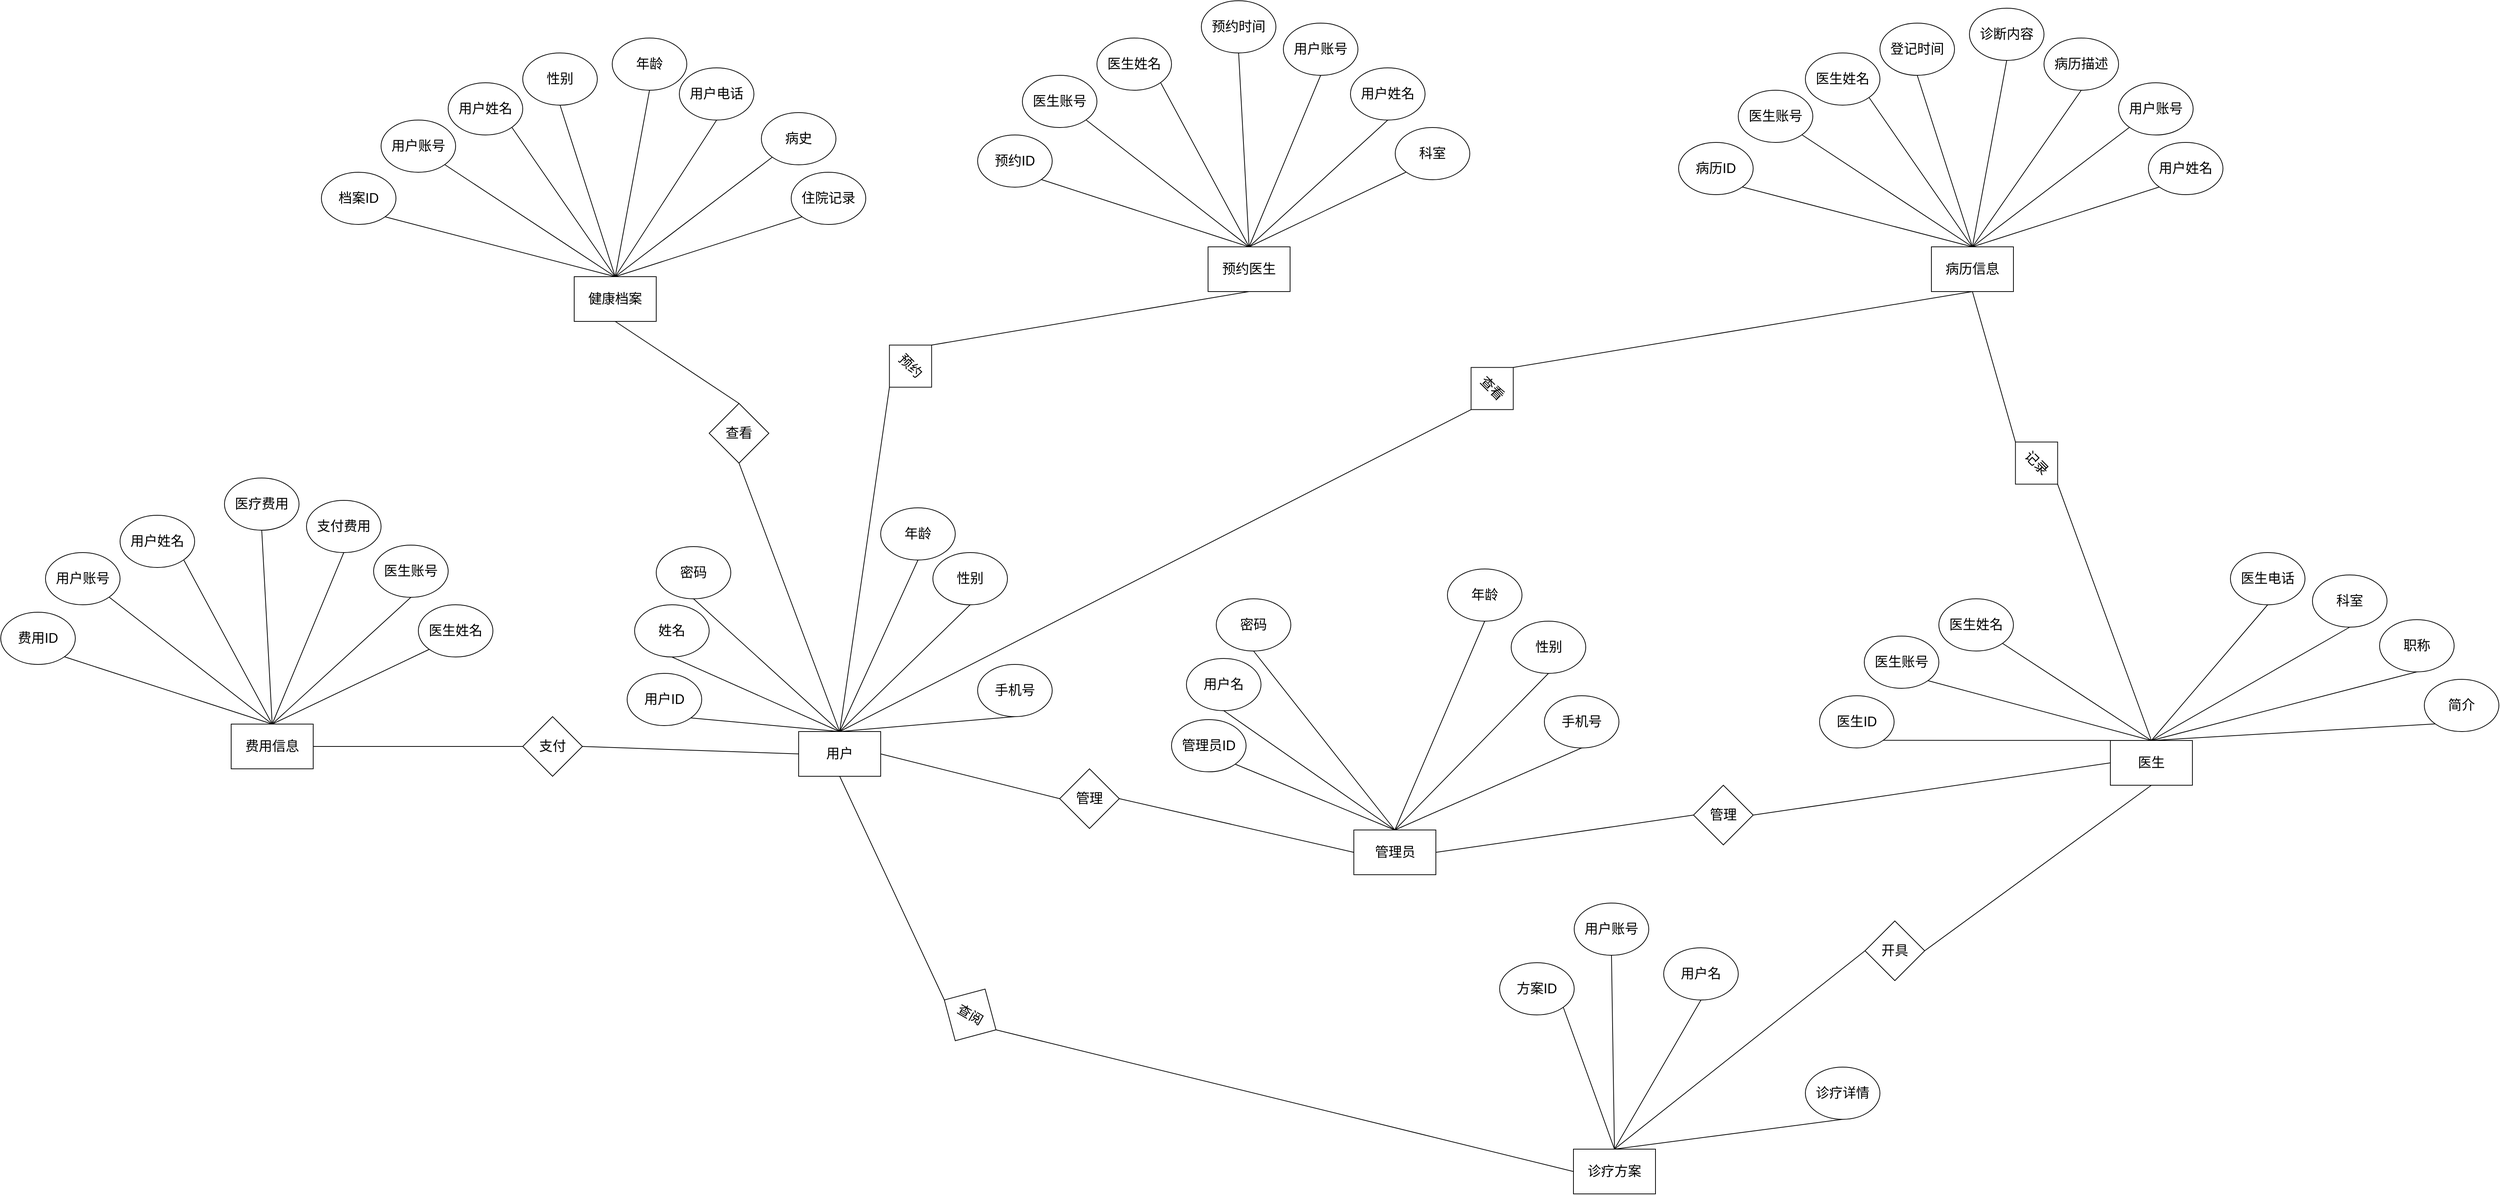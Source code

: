 <mxfile version="26.1.1">
  <diagram name="第 1 页" id="z4V8CAMGyHvpLeVQiZ6z">
    <mxGraphModel dx="7975" dy="3459" grid="1" gridSize="10" guides="1" tooltips="1" connect="1" arrows="1" fold="1" page="1" pageScale="1" pageWidth="827" pageHeight="1169" math="0" shadow="0">
      <root>
        <mxCell id="0" />
        <mxCell id="1" parent="0" />
        <mxCell id="1I6qn7epMNJ4oBsnfpb--1" value="&lt;font style=&quot;font-size: 18px;&quot;&gt;健康档案&lt;/font&gt;" style="rounded=0;whiteSpace=wrap;html=1;" vertex="1" parent="1">
          <mxGeometry x="-1881" y="-360" width="110" height="60" as="geometry" />
        </mxCell>
        <mxCell id="1I6qn7epMNJ4oBsnfpb--2" value="&lt;font style=&quot;font-size: 18px;&quot;&gt;档案ID&lt;/font&gt;" style="ellipse;whiteSpace=wrap;html=1;" vertex="1" parent="1">
          <mxGeometry x="-2220" y="-500" width="100" height="70" as="geometry" />
        </mxCell>
        <mxCell id="1I6qn7epMNJ4oBsnfpb--4" value="&lt;font style=&quot;font-size: 18px;&quot;&gt;用户账号&lt;/font&gt;" style="ellipse;whiteSpace=wrap;html=1;" vertex="1" parent="1">
          <mxGeometry x="-2140" y="-570" width="100" height="70" as="geometry" />
        </mxCell>
        <mxCell id="1I6qn7epMNJ4oBsnfpb--5" value="&lt;font style=&quot;font-size: 18px;&quot;&gt;用户姓名&lt;/font&gt;" style="ellipse;whiteSpace=wrap;html=1;" vertex="1" parent="1">
          <mxGeometry x="-2050" y="-620" width="100" height="70" as="geometry" />
        </mxCell>
        <mxCell id="1I6qn7epMNJ4oBsnfpb--6" value="&lt;font style=&quot;font-size: 18px;&quot;&gt;性别&lt;/font&gt;" style="ellipse;whiteSpace=wrap;html=1;" vertex="1" parent="1">
          <mxGeometry x="-1950" y="-660" width="100" height="70" as="geometry" />
        </mxCell>
        <mxCell id="1I6qn7epMNJ4oBsnfpb--7" value="&lt;span style=&quot;font-size: 18px;&quot;&gt;年龄&lt;/span&gt;" style="ellipse;whiteSpace=wrap;html=1;" vertex="1" parent="1">
          <mxGeometry x="-1830" y="-680" width="100" height="70" as="geometry" />
        </mxCell>
        <mxCell id="1I6qn7epMNJ4oBsnfpb--8" value="&lt;span style=&quot;font-size: 18px;&quot;&gt;用户电话&lt;/span&gt;" style="ellipse;whiteSpace=wrap;html=1;" vertex="1" parent="1">
          <mxGeometry x="-1740" y="-640" width="100" height="70" as="geometry" />
        </mxCell>
        <mxCell id="1I6qn7epMNJ4oBsnfpb--9" value="&lt;span style=&quot;font-size: 18px;&quot;&gt;病史&lt;/span&gt;" style="ellipse;whiteSpace=wrap;html=1;" vertex="1" parent="1">
          <mxGeometry x="-1630" y="-580" width="100" height="70" as="geometry" />
        </mxCell>
        <mxCell id="1I6qn7epMNJ4oBsnfpb--10" value="&lt;span style=&quot;font-size: 18px;&quot;&gt;住院记录&lt;/span&gt;" style="ellipse;whiteSpace=wrap;html=1;" vertex="1" parent="1">
          <mxGeometry x="-1590" y="-500" width="100" height="70" as="geometry" />
        </mxCell>
        <mxCell id="1I6qn7epMNJ4oBsnfpb--11" value="" style="endArrow=none;html=1;rounded=0;entryX=1;entryY=1;entryDx=0;entryDy=0;exitX=0.5;exitY=0;exitDx=0;exitDy=0;" edge="1" parent="1" source="1I6qn7epMNJ4oBsnfpb--1" target="1I6qn7epMNJ4oBsnfpb--2">
          <mxGeometry width="50" height="50" relative="1" as="geometry">
            <mxPoint x="-1850" y="-310" as="sourcePoint" />
            <mxPoint x="-1800" y="-360" as="targetPoint" />
          </mxGeometry>
        </mxCell>
        <mxCell id="1I6qn7epMNJ4oBsnfpb--12" value="" style="endArrow=none;html=1;rounded=0;entryX=1;entryY=1;entryDx=0;entryDy=0;exitX=0.5;exitY=0;exitDx=0;exitDy=0;" edge="1" parent="1" source="1I6qn7epMNJ4oBsnfpb--1" target="1I6qn7epMNJ4oBsnfpb--4">
          <mxGeometry width="50" height="50" relative="1" as="geometry">
            <mxPoint x="-1631" y="-420" as="sourcePoint" />
            <mxPoint x="-1940" y="-500" as="targetPoint" />
          </mxGeometry>
        </mxCell>
        <mxCell id="1I6qn7epMNJ4oBsnfpb--13" value="" style="endArrow=none;html=1;rounded=0;entryX=1;entryY=1;entryDx=0;entryDy=0;exitX=0.5;exitY=0;exitDx=0;exitDy=0;" edge="1" parent="1" source="1I6qn7epMNJ4oBsnfpb--1" target="1I6qn7epMNJ4oBsnfpb--5">
          <mxGeometry width="50" height="50" relative="1" as="geometry">
            <mxPoint x="-1685.5" y="-370" as="sourcePoint" />
            <mxPoint x="-1914.5" y="-520" as="targetPoint" />
          </mxGeometry>
        </mxCell>
        <mxCell id="1I6qn7epMNJ4oBsnfpb--14" value="" style="endArrow=none;html=1;rounded=0;entryX=0.5;entryY=1;entryDx=0;entryDy=0;exitX=0.5;exitY=0;exitDx=0;exitDy=0;" edge="1" parent="1" source="1I6qn7epMNJ4oBsnfpb--1" target="1I6qn7epMNJ4oBsnfpb--6">
          <mxGeometry width="50" height="50" relative="1" as="geometry">
            <mxPoint x="-1650" y="-380" as="sourcePoint" />
            <mxPoint x="-1789" y="-580" as="targetPoint" />
          </mxGeometry>
        </mxCell>
        <mxCell id="1I6qn7epMNJ4oBsnfpb--15" value="" style="endArrow=none;html=1;rounded=0;entryX=0.5;entryY=1;entryDx=0;entryDy=0;exitX=0.5;exitY=0;exitDx=0;exitDy=0;" edge="1" parent="1" source="1I6qn7epMNJ4oBsnfpb--1" target="1I6qn7epMNJ4oBsnfpb--7">
          <mxGeometry width="50" height="50" relative="1" as="geometry">
            <mxPoint x="-1716" y="-370" as="sourcePoint" />
            <mxPoint x="-1790" y="-600" as="targetPoint" />
          </mxGeometry>
        </mxCell>
        <mxCell id="1I6qn7epMNJ4oBsnfpb--16" value="" style="endArrow=none;html=1;rounded=0;entryX=0.5;entryY=1;entryDx=0;entryDy=0;exitX=0.5;exitY=0;exitDx=0;exitDy=0;" edge="1" parent="1" source="1I6qn7epMNJ4oBsnfpb--1" target="1I6qn7epMNJ4oBsnfpb--8">
          <mxGeometry width="50" height="50" relative="1" as="geometry">
            <mxPoint x="-1816" y="-350" as="sourcePoint" />
            <mxPoint x="-1790" y="-620" as="targetPoint" />
          </mxGeometry>
        </mxCell>
        <mxCell id="1I6qn7epMNJ4oBsnfpb--17" value="" style="endArrow=none;html=1;rounded=0;entryX=0;entryY=1;entryDx=0;entryDy=0;exitX=0.5;exitY=0;exitDx=0;exitDy=0;" edge="1" parent="1" source="1I6qn7epMNJ4oBsnfpb--1" target="1I6qn7epMNJ4oBsnfpb--9">
          <mxGeometry width="50" height="50" relative="1" as="geometry">
            <mxPoint x="-1816" y="-350" as="sourcePoint" />
            <mxPoint x="-1680" y="-580" as="targetPoint" />
          </mxGeometry>
        </mxCell>
        <mxCell id="1I6qn7epMNJ4oBsnfpb--18" value="" style="endArrow=none;html=1;rounded=0;entryX=0;entryY=1;entryDx=0;entryDy=0;exitX=0.5;exitY=0;exitDx=0;exitDy=0;" edge="1" parent="1" source="1I6qn7epMNJ4oBsnfpb--1" target="1I6qn7epMNJ4oBsnfpb--10">
          <mxGeometry width="50" height="50" relative="1" as="geometry">
            <mxPoint x="-1816" y="-350" as="sourcePoint" />
            <mxPoint x="-1625" y="-530" as="targetPoint" />
          </mxGeometry>
        </mxCell>
        <mxCell id="1I6qn7epMNJ4oBsnfpb--19" value="&lt;span style=&quot;font-size: 18px;&quot;&gt;病历信息&lt;/span&gt;" style="rounded=0;whiteSpace=wrap;html=1;" vertex="1" parent="1">
          <mxGeometry x="-61" y="-400" width="110" height="60" as="geometry" />
        </mxCell>
        <mxCell id="1I6qn7epMNJ4oBsnfpb--20" value="&lt;font style=&quot;font-size: 18px;&quot;&gt;病历ID&lt;/font&gt;" style="ellipse;whiteSpace=wrap;html=1;" vertex="1" parent="1">
          <mxGeometry x="-400" y="-540" width="100" height="70" as="geometry" />
        </mxCell>
        <mxCell id="1I6qn7epMNJ4oBsnfpb--21" value="&lt;font style=&quot;font-size: 18px;&quot;&gt;医生账号&lt;/font&gt;" style="ellipse;whiteSpace=wrap;html=1;" vertex="1" parent="1">
          <mxGeometry x="-320" y="-610" width="100" height="70" as="geometry" />
        </mxCell>
        <mxCell id="1I6qn7epMNJ4oBsnfpb--22" value="&lt;font style=&quot;font-size: 18px;&quot;&gt;医生姓名&lt;/font&gt;" style="ellipse;whiteSpace=wrap;html=1;" vertex="1" parent="1">
          <mxGeometry x="-230" y="-660" width="100" height="70" as="geometry" />
        </mxCell>
        <mxCell id="1I6qn7epMNJ4oBsnfpb--23" value="&lt;font style=&quot;font-size: 18px;&quot;&gt;登记时间&lt;/font&gt;" style="ellipse;whiteSpace=wrap;html=1;" vertex="1" parent="1">
          <mxGeometry x="-130" y="-700" width="100" height="70" as="geometry" />
        </mxCell>
        <mxCell id="1I6qn7epMNJ4oBsnfpb--24" value="&lt;span style=&quot;font-size: 18px;&quot;&gt;诊断内容&lt;/span&gt;" style="ellipse;whiteSpace=wrap;html=1;" vertex="1" parent="1">
          <mxGeometry x="-10" y="-720" width="100" height="70" as="geometry" />
        </mxCell>
        <mxCell id="1I6qn7epMNJ4oBsnfpb--25" value="&lt;span style=&quot;font-size: 18px;&quot;&gt;病历描述&lt;/span&gt;" style="ellipse;whiteSpace=wrap;html=1;" vertex="1" parent="1">
          <mxGeometry x="90" y="-680" width="100" height="70" as="geometry" />
        </mxCell>
        <mxCell id="1I6qn7epMNJ4oBsnfpb--26" value="&lt;span style=&quot;font-size: 18px;&quot;&gt;用户账号&lt;/span&gt;" style="ellipse;whiteSpace=wrap;html=1;" vertex="1" parent="1">
          <mxGeometry x="190" y="-620" width="100" height="70" as="geometry" />
        </mxCell>
        <mxCell id="1I6qn7epMNJ4oBsnfpb--27" value="&lt;span style=&quot;font-size: 18px;&quot;&gt;用户姓名&lt;/span&gt;" style="ellipse;whiteSpace=wrap;html=1;" vertex="1" parent="1">
          <mxGeometry x="230" y="-540" width="100" height="70" as="geometry" />
        </mxCell>
        <mxCell id="1I6qn7epMNJ4oBsnfpb--28" value="" style="endArrow=none;html=1;rounded=0;entryX=1;entryY=1;entryDx=0;entryDy=0;exitX=0.5;exitY=0;exitDx=0;exitDy=0;" edge="1" parent="1" source="1I6qn7epMNJ4oBsnfpb--19" target="1I6qn7epMNJ4oBsnfpb--20">
          <mxGeometry width="50" height="50" relative="1" as="geometry">
            <mxPoint x="-30" y="-350" as="sourcePoint" />
            <mxPoint x="20" y="-400" as="targetPoint" />
          </mxGeometry>
        </mxCell>
        <mxCell id="1I6qn7epMNJ4oBsnfpb--29" value="" style="endArrow=none;html=1;rounded=0;entryX=1;entryY=1;entryDx=0;entryDy=0;exitX=0.5;exitY=0;exitDx=0;exitDy=0;" edge="1" parent="1" source="1I6qn7epMNJ4oBsnfpb--19" target="1I6qn7epMNJ4oBsnfpb--21">
          <mxGeometry width="50" height="50" relative="1" as="geometry">
            <mxPoint x="189" y="-460" as="sourcePoint" />
            <mxPoint x="-120" y="-540" as="targetPoint" />
          </mxGeometry>
        </mxCell>
        <mxCell id="1I6qn7epMNJ4oBsnfpb--30" value="" style="endArrow=none;html=1;rounded=0;entryX=1;entryY=1;entryDx=0;entryDy=0;exitX=0.5;exitY=0;exitDx=0;exitDy=0;" edge="1" parent="1" source="1I6qn7epMNJ4oBsnfpb--19" target="1I6qn7epMNJ4oBsnfpb--22">
          <mxGeometry width="50" height="50" relative="1" as="geometry">
            <mxPoint x="134.5" y="-410" as="sourcePoint" />
            <mxPoint x="-94.5" y="-560" as="targetPoint" />
          </mxGeometry>
        </mxCell>
        <mxCell id="1I6qn7epMNJ4oBsnfpb--31" value="" style="endArrow=none;html=1;rounded=0;entryX=0.5;entryY=1;entryDx=0;entryDy=0;exitX=0.5;exitY=0;exitDx=0;exitDy=0;" edge="1" parent="1" source="1I6qn7epMNJ4oBsnfpb--19" target="1I6qn7epMNJ4oBsnfpb--23">
          <mxGeometry width="50" height="50" relative="1" as="geometry">
            <mxPoint x="170" y="-420" as="sourcePoint" />
            <mxPoint x="31" y="-620" as="targetPoint" />
          </mxGeometry>
        </mxCell>
        <mxCell id="1I6qn7epMNJ4oBsnfpb--32" value="" style="endArrow=none;html=1;rounded=0;entryX=0.5;entryY=1;entryDx=0;entryDy=0;exitX=0.5;exitY=0;exitDx=0;exitDy=0;" edge="1" parent="1" source="1I6qn7epMNJ4oBsnfpb--19" target="1I6qn7epMNJ4oBsnfpb--24">
          <mxGeometry width="50" height="50" relative="1" as="geometry">
            <mxPoint x="104" y="-410" as="sourcePoint" />
            <mxPoint x="30" y="-640" as="targetPoint" />
          </mxGeometry>
        </mxCell>
        <mxCell id="1I6qn7epMNJ4oBsnfpb--33" value="" style="endArrow=none;html=1;rounded=0;entryX=0.5;entryY=1;entryDx=0;entryDy=0;exitX=0.5;exitY=0;exitDx=0;exitDy=0;" edge="1" parent="1" source="1I6qn7epMNJ4oBsnfpb--19" target="1I6qn7epMNJ4oBsnfpb--25">
          <mxGeometry width="50" height="50" relative="1" as="geometry">
            <mxPoint x="4" y="-390" as="sourcePoint" />
            <mxPoint x="30" y="-660" as="targetPoint" />
          </mxGeometry>
        </mxCell>
        <mxCell id="1I6qn7epMNJ4oBsnfpb--34" value="" style="endArrow=none;html=1;rounded=0;entryX=0;entryY=1;entryDx=0;entryDy=0;exitX=0.5;exitY=0;exitDx=0;exitDy=0;" edge="1" parent="1" source="1I6qn7epMNJ4oBsnfpb--19" target="1I6qn7epMNJ4oBsnfpb--26">
          <mxGeometry width="50" height="50" relative="1" as="geometry">
            <mxPoint x="4" y="-390" as="sourcePoint" />
            <mxPoint x="140" y="-620" as="targetPoint" />
          </mxGeometry>
        </mxCell>
        <mxCell id="1I6qn7epMNJ4oBsnfpb--35" value="" style="endArrow=none;html=1;rounded=0;entryX=0;entryY=1;entryDx=0;entryDy=0;exitX=0.5;exitY=0;exitDx=0;exitDy=0;" edge="1" parent="1" source="1I6qn7epMNJ4oBsnfpb--19" target="1I6qn7epMNJ4oBsnfpb--27">
          <mxGeometry width="50" height="50" relative="1" as="geometry">
            <mxPoint x="4" y="-390" as="sourcePoint" />
            <mxPoint x="195" y="-570" as="targetPoint" />
          </mxGeometry>
        </mxCell>
        <mxCell id="1I6qn7epMNJ4oBsnfpb--36" value="&lt;span style=&quot;font-size: 18px;&quot;&gt;费用信息&lt;/span&gt;" style="rounded=0;whiteSpace=wrap;html=1;" vertex="1" parent="1">
          <mxGeometry x="-2341" y="240" width="110" height="60" as="geometry" />
        </mxCell>
        <mxCell id="1I6qn7epMNJ4oBsnfpb--37" value="&lt;font style=&quot;font-size: 18px;&quot;&gt;费用ID&lt;/font&gt;" style="ellipse;whiteSpace=wrap;html=1;" vertex="1" parent="1">
          <mxGeometry x="-2650" y="90" width="100" height="70" as="geometry" />
        </mxCell>
        <mxCell id="1I6qn7epMNJ4oBsnfpb--38" value="&lt;font style=&quot;font-size: 18px;&quot;&gt;用户账号&lt;/font&gt;" style="ellipse;whiteSpace=wrap;html=1;" vertex="1" parent="1">
          <mxGeometry x="-2590" y="10" width="100" height="70" as="geometry" />
        </mxCell>
        <mxCell id="1I6qn7epMNJ4oBsnfpb--39" value="&lt;font style=&quot;font-size: 18px;&quot;&gt;用户姓名&lt;/font&gt;" style="ellipse;whiteSpace=wrap;html=1;" vertex="1" parent="1">
          <mxGeometry x="-2490" y="-40" width="100" height="70" as="geometry" />
        </mxCell>
        <mxCell id="1I6qn7epMNJ4oBsnfpb--40" value="&lt;span style=&quot;font-size: 18px;&quot;&gt;医疗费用&lt;/span&gt;" style="ellipse;whiteSpace=wrap;html=1;" vertex="1" parent="1">
          <mxGeometry x="-2350" y="-90" width="100" height="70" as="geometry" />
        </mxCell>
        <mxCell id="1I6qn7epMNJ4oBsnfpb--41" value="&lt;span style=&quot;font-size: 18px;&quot;&gt;支付费用&lt;/span&gt;" style="ellipse;whiteSpace=wrap;html=1;" vertex="1" parent="1">
          <mxGeometry x="-2240" y="-60" width="100" height="70" as="geometry" />
        </mxCell>
        <mxCell id="1I6qn7epMNJ4oBsnfpb--42" value="&lt;span style=&quot;font-size: 18px;&quot;&gt;医生账号&lt;/span&gt;" style="ellipse;whiteSpace=wrap;html=1;" vertex="1" parent="1">
          <mxGeometry x="-2150" width="100" height="70" as="geometry" />
        </mxCell>
        <mxCell id="1I6qn7epMNJ4oBsnfpb--43" value="&lt;span style=&quot;font-size: 18px;&quot;&gt;医生姓名&lt;/span&gt;" style="ellipse;whiteSpace=wrap;html=1;" vertex="1" parent="1">
          <mxGeometry x="-2090" y="80" width="100" height="70" as="geometry" />
        </mxCell>
        <mxCell id="1I6qn7epMNJ4oBsnfpb--45" value="" style="endArrow=none;html=1;rounded=0;entryX=1;entryY=1;entryDx=0;entryDy=0;exitX=0.5;exitY=0;exitDx=0;exitDy=0;" edge="1" parent="1" source="1I6qn7epMNJ4oBsnfpb--36" target="1I6qn7epMNJ4oBsnfpb--37">
          <mxGeometry width="50" height="50" relative="1" as="geometry">
            <mxPoint x="-2310" y="290" as="sourcePoint" />
            <mxPoint x="-2260" y="240" as="targetPoint" />
          </mxGeometry>
        </mxCell>
        <mxCell id="1I6qn7epMNJ4oBsnfpb--46" value="" style="endArrow=none;html=1;rounded=0;entryX=1;entryY=1;entryDx=0;entryDy=0;exitX=0.5;exitY=0;exitDx=0;exitDy=0;" edge="1" parent="1" source="1I6qn7epMNJ4oBsnfpb--36" target="1I6qn7epMNJ4oBsnfpb--38">
          <mxGeometry width="50" height="50" relative="1" as="geometry">
            <mxPoint x="-2091" y="180" as="sourcePoint" />
            <mxPoint x="-2400" y="100" as="targetPoint" />
          </mxGeometry>
        </mxCell>
        <mxCell id="1I6qn7epMNJ4oBsnfpb--47" value="" style="endArrow=none;html=1;rounded=0;entryX=1;entryY=1;entryDx=0;entryDy=0;exitX=0.5;exitY=0;exitDx=0;exitDy=0;" edge="1" parent="1" source="1I6qn7epMNJ4oBsnfpb--36" target="1I6qn7epMNJ4oBsnfpb--39">
          <mxGeometry width="50" height="50" relative="1" as="geometry">
            <mxPoint x="-2145.5" y="230" as="sourcePoint" />
            <mxPoint x="-2374.5" y="80" as="targetPoint" />
          </mxGeometry>
        </mxCell>
        <mxCell id="1I6qn7epMNJ4oBsnfpb--48" value="" style="endArrow=none;html=1;rounded=0;entryX=0.5;entryY=1;entryDx=0;entryDy=0;exitX=0.5;exitY=0;exitDx=0;exitDy=0;" edge="1" parent="1" source="1I6qn7epMNJ4oBsnfpb--36" target="1I6qn7epMNJ4oBsnfpb--40">
          <mxGeometry width="50" height="50" relative="1" as="geometry">
            <mxPoint x="-2110" y="220" as="sourcePoint" />
            <mxPoint x="-2249" y="20" as="targetPoint" />
          </mxGeometry>
        </mxCell>
        <mxCell id="1I6qn7epMNJ4oBsnfpb--49" value="" style="endArrow=none;html=1;rounded=0;entryX=0.5;entryY=1;entryDx=0;entryDy=0;exitX=0.5;exitY=0;exitDx=0;exitDy=0;" edge="1" parent="1" source="1I6qn7epMNJ4oBsnfpb--36" target="1I6qn7epMNJ4oBsnfpb--41">
          <mxGeometry width="50" height="50" relative="1" as="geometry">
            <mxPoint x="-2176" y="230" as="sourcePoint" />
            <mxPoint x="-2250" as="targetPoint" />
          </mxGeometry>
        </mxCell>
        <mxCell id="1I6qn7epMNJ4oBsnfpb--50" value="" style="endArrow=none;html=1;rounded=0;entryX=0.5;entryY=1;entryDx=0;entryDy=0;exitX=0.5;exitY=0;exitDx=0;exitDy=0;" edge="1" parent="1" source="1I6qn7epMNJ4oBsnfpb--36" target="1I6qn7epMNJ4oBsnfpb--42">
          <mxGeometry width="50" height="50" relative="1" as="geometry">
            <mxPoint x="-2276" y="250" as="sourcePoint" />
            <mxPoint x="-2250" y="-20" as="targetPoint" />
          </mxGeometry>
        </mxCell>
        <mxCell id="1I6qn7epMNJ4oBsnfpb--51" value="" style="endArrow=none;html=1;rounded=0;entryX=0;entryY=1;entryDx=0;entryDy=0;exitX=0.5;exitY=0;exitDx=0;exitDy=0;" edge="1" parent="1" source="1I6qn7epMNJ4oBsnfpb--36" target="1I6qn7epMNJ4oBsnfpb--43">
          <mxGeometry width="50" height="50" relative="1" as="geometry">
            <mxPoint x="-2276" y="250" as="sourcePoint" />
            <mxPoint x="-2140" y="20" as="targetPoint" />
          </mxGeometry>
        </mxCell>
        <mxCell id="1I6qn7epMNJ4oBsnfpb--53" value="&lt;span style=&quot;font-size: 18px;&quot;&gt;诊疗方案&lt;/span&gt;" style="rounded=0;whiteSpace=wrap;html=1;" vertex="1" parent="1">
          <mxGeometry x="-541" y="810" width="110" height="60" as="geometry" />
        </mxCell>
        <mxCell id="1I6qn7epMNJ4oBsnfpb--54" value="&lt;font style=&quot;font-size: 18px;&quot;&gt;方案ID&lt;/font&gt;" style="ellipse;whiteSpace=wrap;html=1;" vertex="1" parent="1">
          <mxGeometry x="-640" y="560" width="100" height="70" as="geometry" />
        </mxCell>
        <mxCell id="1I6qn7epMNJ4oBsnfpb--55" value="&lt;font style=&quot;font-size: 18px;&quot;&gt;用户账号&lt;/font&gt;" style="ellipse;whiteSpace=wrap;html=1;" vertex="1" parent="1">
          <mxGeometry x="-540" y="480" width="100" height="70" as="geometry" />
        </mxCell>
        <mxCell id="1I6qn7epMNJ4oBsnfpb--56" value="&lt;font style=&quot;font-size: 18px;&quot;&gt;用户名&lt;/font&gt;" style="ellipse;whiteSpace=wrap;html=1;" vertex="1" parent="1">
          <mxGeometry x="-420" y="540" width="100" height="70" as="geometry" />
        </mxCell>
        <mxCell id="1I6qn7epMNJ4oBsnfpb--57" value="&lt;span style=&quot;font-size: 18px;&quot;&gt;诊疗详情&lt;/span&gt;" style="ellipse;whiteSpace=wrap;html=1;" vertex="1" parent="1">
          <mxGeometry x="-230" y="700" width="100" height="70" as="geometry" />
        </mxCell>
        <mxCell id="1I6qn7epMNJ4oBsnfpb--61" value="" style="endArrow=none;html=1;rounded=0;entryX=1;entryY=1;entryDx=0;entryDy=0;exitX=0.5;exitY=0;exitDx=0;exitDy=0;" edge="1" parent="1" source="1I6qn7epMNJ4oBsnfpb--53" target="1I6qn7epMNJ4oBsnfpb--54">
          <mxGeometry width="50" height="50" relative="1" as="geometry">
            <mxPoint x="-510" y="860" as="sourcePoint" />
            <mxPoint x="-460" y="810" as="targetPoint" />
          </mxGeometry>
        </mxCell>
        <mxCell id="1I6qn7epMNJ4oBsnfpb--62" value="" style="endArrow=none;html=1;rounded=0;entryX=0.5;entryY=1;entryDx=0;entryDy=0;exitX=0.5;exitY=0;exitDx=0;exitDy=0;" edge="1" parent="1" source="1I6qn7epMNJ4oBsnfpb--53" target="1I6qn7epMNJ4oBsnfpb--55">
          <mxGeometry width="50" height="50" relative="1" as="geometry">
            <mxPoint x="-291" y="750" as="sourcePoint" />
            <mxPoint x="-600" y="670" as="targetPoint" />
          </mxGeometry>
        </mxCell>
        <mxCell id="1I6qn7epMNJ4oBsnfpb--63" value="" style="endArrow=none;html=1;rounded=0;entryX=0.5;entryY=1;entryDx=0;entryDy=0;exitX=0.5;exitY=0;exitDx=0;exitDy=0;" edge="1" parent="1" source="1I6qn7epMNJ4oBsnfpb--53" target="1I6qn7epMNJ4oBsnfpb--56">
          <mxGeometry width="50" height="50" relative="1" as="geometry">
            <mxPoint x="-345.5" y="800" as="sourcePoint" />
            <mxPoint x="-574.5" y="650" as="targetPoint" />
          </mxGeometry>
        </mxCell>
        <mxCell id="1I6qn7epMNJ4oBsnfpb--64" value="" style="endArrow=none;html=1;rounded=0;entryX=0.5;entryY=1;entryDx=0;entryDy=0;exitX=0.5;exitY=0;exitDx=0;exitDy=0;" edge="1" parent="1" source="1I6qn7epMNJ4oBsnfpb--53" target="1I6qn7epMNJ4oBsnfpb--57">
          <mxGeometry width="50" height="50" relative="1" as="geometry">
            <mxPoint x="-310" y="790" as="sourcePoint" />
            <mxPoint x="-449" y="590" as="targetPoint" />
          </mxGeometry>
        </mxCell>
        <mxCell id="1I6qn7epMNJ4oBsnfpb--68" value="&lt;span style=&quot;font-size: 18px;&quot;&gt;预约医生&lt;/span&gt;" style="rounded=0;whiteSpace=wrap;html=1;" vertex="1" parent="1">
          <mxGeometry x="-1031" y="-400" width="110" height="60" as="geometry" />
        </mxCell>
        <mxCell id="1I6qn7epMNJ4oBsnfpb--69" value="&lt;font style=&quot;font-size: 18px;&quot;&gt;预约ID&lt;/font&gt;" style="ellipse;whiteSpace=wrap;html=1;" vertex="1" parent="1">
          <mxGeometry x="-1340" y="-550" width="100" height="70" as="geometry" />
        </mxCell>
        <mxCell id="1I6qn7epMNJ4oBsnfpb--70" value="&lt;font style=&quot;font-size: 18px;&quot;&gt;医生账号&lt;/font&gt;" style="ellipse;whiteSpace=wrap;html=1;" vertex="1" parent="1">
          <mxGeometry x="-1280" y="-630" width="100" height="70" as="geometry" />
        </mxCell>
        <mxCell id="1I6qn7epMNJ4oBsnfpb--71" value="&lt;font style=&quot;font-size: 18px;&quot;&gt;医生姓名&lt;/font&gt;" style="ellipse;whiteSpace=wrap;html=1;" vertex="1" parent="1">
          <mxGeometry x="-1180" y="-680" width="100" height="70" as="geometry" />
        </mxCell>
        <mxCell id="1I6qn7epMNJ4oBsnfpb--72" value="&lt;span style=&quot;font-size: 18px;&quot;&gt;预约时间&lt;/span&gt;" style="ellipse;whiteSpace=wrap;html=1;" vertex="1" parent="1">
          <mxGeometry x="-1040" y="-730" width="100" height="70" as="geometry" />
        </mxCell>
        <mxCell id="1I6qn7epMNJ4oBsnfpb--73" value="&lt;span style=&quot;font-size: 18px;&quot;&gt;用户账号&lt;/span&gt;" style="ellipse;whiteSpace=wrap;html=1;" vertex="1" parent="1">
          <mxGeometry x="-930" y="-700" width="100" height="70" as="geometry" />
        </mxCell>
        <mxCell id="1I6qn7epMNJ4oBsnfpb--74" value="&lt;span style=&quot;font-size: 18px;&quot;&gt;用户姓名&lt;/span&gt;" style="ellipse;whiteSpace=wrap;html=1;" vertex="1" parent="1">
          <mxGeometry x="-840" y="-640" width="100" height="70" as="geometry" />
        </mxCell>
        <mxCell id="1I6qn7epMNJ4oBsnfpb--75" value="&lt;span style=&quot;font-size: 18px;&quot;&gt;科室&lt;/span&gt;" style="ellipse;whiteSpace=wrap;html=1;" vertex="1" parent="1">
          <mxGeometry x="-780" y="-560" width="100" height="70" as="geometry" />
        </mxCell>
        <mxCell id="1I6qn7epMNJ4oBsnfpb--76" value="" style="endArrow=none;html=1;rounded=0;entryX=1;entryY=1;entryDx=0;entryDy=0;exitX=0.5;exitY=0;exitDx=0;exitDy=0;" edge="1" parent="1" source="1I6qn7epMNJ4oBsnfpb--68" target="1I6qn7epMNJ4oBsnfpb--69">
          <mxGeometry width="50" height="50" relative="1" as="geometry">
            <mxPoint x="-1000" y="-350" as="sourcePoint" />
            <mxPoint x="-950" y="-400" as="targetPoint" />
          </mxGeometry>
        </mxCell>
        <mxCell id="1I6qn7epMNJ4oBsnfpb--77" value="" style="endArrow=none;html=1;rounded=0;entryX=1;entryY=1;entryDx=0;entryDy=0;exitX=0.5;exitY=0;exitDx=0;exitDy=0;" edge="1" parent="1" source="1I6qn7epMNJ4oBsnfpb--68" target="1I6qn7epMNJ4oBsnfpb--70">
          <mxGeometry width="50" height="50" relative="1" as="geometry">
            <mxPoint x="-781" y="-460" as="sourcePoint" />
            <mxPoint x="-1090" y="-540" as="targetPoint" />
          </mxGeometry>
        </mxCell>
        <mxCell id="1I6qn7epMNJ4oBsnfpb--78" value="" style="endArrow=none;html=1;rounded=0;entryX=1;entryY=1;entryDx=0;entryDy=0;exitX=0.5;exitY=0;exitDx=0;exitDy=0;" edge="1" parent="1" source="1I6qn7epMNJ4oBsnfpb--68" target="1I6qn7epMNJ4oBsnfpb--71">
          <mxGeometry width="50" height="50" relative="1" as="geometry">
            <mxPoint x="-835.5" y="-410" as="sourcePoint" />
            <mxPoint x="-1064.5" y="-560" as="targetPoint" />
          </mxGeometry>
        </mxCell>
        <mxCell id="1I6qn7epMNJ4oBsnfpb--79" value="" style="endArrow=none;html=1;rounded=0;entryX=0.5;entryY=1;entryDx=0;entryDy=0;exitX=0.5;exitY=0;exitDx=0;exitDy=0;" edge="1" parent="1" source="1I6qn7epMNJ4oBsnfpb--68" target="1I6qn7epMNJ4oBsnfpb--72">
          <mxGeometry width="50" height="50" relative="1" as="geometry">
            <mxPoint x="-800" y="-420" as="sourcePoint" />
            <mxPoint x="-939" y="-620" as="targetPoint" />
          </mxGeometry>
        </mxCell>
        <mxCell id="1I6qn7epMNJ4oBsnfpb--80" value="" style="endArrow=none;html=1;rounded=0;entryX=0.5;entryY=1;entryDx=0;entryDy=0;exitX=0.5;exitY=0;exitDx=0;exitDy=0;" edge="1" parent="1" source="1I6qn7epMNJ4oBsnfpb--68" target="1I6qn7epMNJ4oBsnfpb--73">
          <mxGeometry width="50" height="50" relative="1" as="geometry">
            <mxPoint x="-866" y="-410" as="sourcePoint" />
            <mxPoint x="-940" y="-640" as="targetPoint" />
          </mxGeometry>
        </mxCell>
        <mxCell id="1I6qn7epMNJ4oBsnfpb--81" value="" style="endArrow=none;html=1;rounded=0;entryX=0.5;entryY=1;entryDx=0;entryDy=0;exitX=0.5;exitY=0;exitDx=0;exitDy=0;" edge="1" parent="1" source="1I6qn7epMNJ4oBsnfpb--68" target="1I6qn7epMNJ4oBsnfpb--74">
          <mxGeometry width="50" height="50" relative="1" as="geometry">
            <mxPoint x="-966" y="-390" as="sourcePoint" />
            <mxPoint x="-940" y="-660" as="targetPoint" />
          </mxGeometry>
        </mxCell>
        <mxCell id="1I6qn7epMNJ4oBsnfpb--82" value="" style="endArrow=none;html=1;rounded=0;entryX=0;entryY=1;entryDx=0;entryDy=0;exitX=0.5;exitY=0;exitDx=0;exitDy=0;" edge="1" parent="1" source="1I6qn7epMNJ4oBsnfpb--68" target="1I6qn7epMNJ4oBsnfpb--75">
          <mxGeometry width="50" height="50" relative="1" as="geometry">
            <mxPoint x="-966" y="-390" as="sourcePoint" />
            <mxPoint x="-830" y="-620" as="targetPoint" />
          </mxGeometry>
        </mxCell>
        <mxCell id="1I6qn7epMNJ4oBsnfpb--83" value="&lt;span style=&quot;font-size: 18px;&quot;&gt;医生&lt;/span&gt;" style="rounded=0;whiteSpace=wrap;html=1;" vertex="1" parent="1">
          <mxGeometry x="179" y="262" width="110" height="60" as="geometry" />
        </mxCell>
        <mxCell id="1I6qn7epMNJ4oBsnfpb--84" value="&lt;font style=&quot;font-size: 18px;&quot;&gt;医生ID&lt;/font&gt;" style="ellipse;whiteSpace=wrap;html=1;" vertex="1" parent="1">
          <mxGeometry x="-211" y="202" width="100" height="70" as="geometry" />
        </mxCell>
        <mxCell id="1I6qn7epMNJ4oBsnfpb--85" value="&lt;font style=&quot;font-size: 18px;&quot;&gt;医生账号&lt;/font&gt;" style="ellipse;whiteSpace=wrap;html=1;" vertex="1" parent="1">
          <mxGeometry x="-151" y="122" width="100" height="70" as="geometry" />
        </mxCell>
        <mxCell id="1I6qn7epMNJ4oBsnfpb--86" value="&lt;font style=&quot;font-size: 18px;&quot;&gt;医生姓名&lt;/font&gt;" style="ellipse;whiteSpace=wrap;html=1;" vertex="1" parent="1">
          <mxGeometry x="-51" y="72" width="100" height="70" as="geometry" />
        </mxCell>
        <mxCell id="1I6qn7epMNJ4oBsnfpb--87" value="&lt;span style=&quot;font-size: 18px;&quot;&gt;医生电话&lt;/span&gt;" style="ellipse;whiteSpace=wrap;html=1;" vertex="1" parent="1">
          <mxGeometry x="340" y="10" width="100" height="70" as="geometry" />
        </mxCell>
        <mxCell id="1I6qn7epMNJ4oBsnfpb--88" value="&lt;span style=&quot;font-size: 18px;&quot;&gt;科室&lt;/span&gt;" style="ellipse;whiteSpace=wrap;html=1;" vertex="1" parent="1">
          <mxGeometry x="450" y="40" width="100" height="70" as="geometry" />
        </mxCell>
        <mxCell id="1I6qn7epMNJ4oBsnfpb--89" value="&lt;span style=&quot;font-size: 18px;&quot;&gt;职称&lt;/span&gt;" style="ellipse;whiteSpace=wrap;html=1;" vertex="1" parent="1">
          <mxGeometry x="540" y="100" width="100" height="70" as="geometry" />
        </mxCell>
        <mxCell id="1I6qn7epMNJ4oBsnfpb--90" value="&lt;span style=&quot;font-size: 18px;&quot;&gt;简介&lt;/span&gt;" style="ellipse;whiteSpace=wrap;html=1;" vertex="1" parent="1">
          <mxGeometry x="600" y="180" width="100" height="70" as="geometry" />
        </mxCell>
        <mxCell id="1I6qn7epMNJ4oBsnfpb--91" value="" style="endArrow=none;html=1;rounded=0;entryX=1;entryY=1;entryDx=0;entryDy=0;exitX=0.5;exitY=0;exitDx=0;exitDy=0;" edge="1" parent="1" source="1I6qn7epMNJ4oBsnfpb--83" target="1I6qn7epMNJ4oBsnfpb--84">
          <mxGeometry width="50" height="50" relative="1" as="geometry">
            <mxPoint x="210" y="312" as="sourcePoint" />
            <mxPoint x="260" y="262" as="targetPoint" />
          </mxGeometry>
        </mxCell>
        <mxCell id="1I6qn7epMNJ4oBsnfpb--92" value="" style="endArrow=none;html=1;rounded=0;entryX=1;entryY=1;entryDx=0;entryDy=0;exitX=0.5;exitY=0;exitDx=0;exitDy=0;" edge="1" parent="1" source="1I6qn7epMNJ4oBsnfpb--83" target="1I6qn7epMNJ4oBsnfpb--85">
          <mxGeometry width="50" height="50" relative="1" as="geometry">
            <mxPoint x="429" y="202" as="sourcePoint" />
            <mxPoint x="120" y="122" as="targetPoint" />
          </mxGeometry>
        </mxCell>
        <mxCell id="1I6qn7epMNJ4oBsnfpb--93" value="" style="endArrow=none;html=1;rounded=0;entryX=1;entryY=1;entryDx=0;entryDy=0;exitX=0.5;exitY=0;exitDx=0;exitDy=0;" edge="1" parent="1" source="1I6qn7epMNJ4oBsnfpb--83" target="1I6qn7epMNJ4oBsnfpb--86">
          <mxGeometry width="50" height="50" relative="1" as="geometry">
            <mxPoint x="374.5" y="252" as="sourcePoint" />
            <mxPoint x="145.5" y="102" as="targetPoint" />
          </mxGeometry>
        </mxCell>
        <mxCell id="1I6qn7epMNJ4oBsnfpb--94" value="" style="endArrow=none;html=1;rounded=0;entryX=0.5;entryY=1;entryDx=0;entryDy=0;exitX=0.5;exitY=0;exitDx=0;exitDy=0;" edge="1" parent="1" source="1I6qn7epMNJ4oBsnfpb--83" target="1I6qn7epMNJ4oBsnfpb--87">
          <mxGeometry width="50" height="50" relative="1" as="geometry">
            <mxPoint x="410" y="242" as="sourcePoint" />
            <mxPoint x="271" y="42" as="targetPoint" />
          </mxGeometry>
        </mxCell>
        <mxCell id="1I6qn7epMNJ4oBsnfpb--95" value="" style="endArrow=none;html=1;rounded=0;entryX=0.5;entryY=1;entryDx=0;entryDy=0;exitX=0.5;exitY=0;exitDx=0;exitDy=0;" edge="1" parent="1" source="1I6qn7epMNJ4oBsnfpb--83" target="1I6qn7epMNJ4oBsnfpb--88">
          <mxGeometry width="50" height="50" relative="1" as="geometry">
            <mxPoint x="344" y="252" as="sourcePoint" />
            <mxPoint x="270" y="22" as="targetPoint" />
          </mxGeometry>
        </mxCell>
        <mxCell id="1I6qn7epMNJ4oBsnfpb--96" value="" style="endArrow=none;html=1;rounded=0;entryX=0.5;entryY=1;entryDx=0;entryDy=0;exitX=0.5;exitY=0;exitDx=0;exitDy=0;" edge="1" parent="1" source="1I6qn7epMNJ4oBsnfpb--83" target="1I6qn7epMNJ4oBsnfpb--89">
          <mxGeometry width="50" height="50" relative="1" as="geometry">
            <mxPoint x="244" y="272" as="sourcePoint" />
            <mxPoint x="270" y="2" as="targetPoint" />
          </mxGeometry>
        </mxCell>
        <mxCell id="1I6qn7epMNJ4oBsnfpb--97" value="" style="endArrow=none;html=1;rounded=0;entryX=0;entryY=1;entryDx=0;entryDy=0;exitX=0.5;exitY=0;exitDx=0;exitDy=0;" edge="1" parent="1" source="1I6qn7epMNJ4oBsnfpb--83" target="1I6qn7epMNJ4oBsnfpb--90">
          <mxGeometry width="50" height="50" relative="1" as="geometry">
            <mxPoint x="244" y="272" as="sourcePoint" />
            <mxPoint x="380" y="42" as="targetPoint" />
          </mxGeometry>
        </mxCell>
        <mxCell id="1I6qn7epMNJ4oBsnfpb--98" value="&lt;span style=&quot;font-size: 18px;&quot;&gt;用户&lt;/span&gt;" style="rounded=0;whiteSpace=wrap;html=1;" vertex="1" parent="1">
          <mxGeometry x="-1580" y="250" width="110" height="60" as="geometry" />
        </mxCell>
        <mxCell id="1I6qn7epMNJ4oBsnfpb--99" value="&lt;font style=&quot;font-size: 18px;&quot;&gt;用户ID&lt;/font&gt;" style="ellipse;whiteSpace=wrap;html=1;" vertex="1" parent="1">
          <mxGeometry x="-1810" y="172" width="100" height="70" as="geometry" />
        </mxCell>
        <mxCell id="1I6qn7epMNJ4oBsnfpb--100" value="&lt;font style=&quot;font-size: 18px;&quot;&gt;姓名&lt;/font&gt;" style="ellipse;whiteSpace=wrap;html=1;" vertex="1" parent="1">
          <mxGeometry x="-1800" y="80" width="100" height="70" as="geometry" />
        </mxCell>
        <mxCell id="1I6qn7epMNJ4oBsnfpb--101" value="&lt;font style=&quot;font-size: 18px;&quot;&gt;性别&lt;/font&gt;" style="ellipse;whiteSpace=wrap;html=1;" vertex="1" parent="1">
          <mxGeometry x="-1400" y="10" width="100" height="70" as="geometry" />
        </mxCell>
        <mxCell id="1I6qn7epMNJ4oBsnfpb--102" value="&lt;span style=&quot;font-size: 18px;&quot;&gt;手机号&lt;/span&gt;" style="ellipse;whiteSpace=wrap;html=1;" vertex="1" parent="1">
          <mxGeometry x="-1340" y="160" width="100" height="70" as="geometry" />
        </mxCell>
        <mxCell id="1I6qn7epMNJ4oBsnfpb--103" value="" style="endArrow=none;html=1;rounded=0;entryX=1;entryY=1;entryDx=0;entryDy=0;exitX=0.5;exitY=0;exitDx=0;exitDy=0;" edge="1" parent="1" source="1I6qn7epMNJ4oBsnfpb--98" target="1I6qn7epMNJ4oBsnfpb--99">
          <mxGeometry width="50" height="50" relative="1" as="geometry">
            <mxPoint x="-1549" y="300" as="sourcePoint" />
            <mxPoint x="-1499" y="250" as="targetPoint" />
          </mxGeometry>
        </mxCell>
        <mxCell id="1I6qn7epMNJ4oBsnfpb--104" value="" style="endArrow=none;html=1;rounded=0;entryX=0.5;entryY=1;entryDx=0;entryDy=0;exitX=0.5;exitY=0;exitDx=0;exitDy=0;" edge="1" parent="1" source="1I6qn7epMNJ4oBsnfpb--98" target="1I6qn7epMNJ4oBsnfpb--100">
          <mxGeometry width="50" height="50" relative="1" as="geometry">
            <mxPoint x="-1330" y="190" as="sourcePoint" />
            <mxPoint x="-1639" y="110" as="targetPoint" />
          </mxGeometry>
        </mxCell>
        <mxCell id="1I6qn7epMNJ4oBsnfpb--105" value="" style="endArrow=none;html=1;rounded=0;entryX=0.5;entryY=1;entryDx=0;entryDy=0;exitX=0.5;exitY=0;exitDx=0;exitDy=0;" edge="1" parent="1" source="1I6qn7epMNJ4oBsnfpb--98" target="1I6qn7epMNJ4oBsnfpb--101">
          <mxGeometry width="50" height="50" relative="1" as="geometry">
            <mxPoint x="-1384.5" y="240" as="sourcePoint" />
            <mxPoint x="-1613.5" y="90" as="targetPoint" />
          </mxGeometry>
        </mxCell>
        <mxCell id="1I6qn7epMNJ4oBsnfpb--106" value="" style="endArrow=none;html=1;rounded=0;entryX=0.5;entryY=1;entryDx=0;entryDy=0;exitX=0.5;exitY=0;exitDx=0;exitDy=0;" edge="1" parent="1" source="1I6qn7epMNJ4oBsnfpb--98" target="1I6qn7epMNJ4oBsnfpb--102">
          <mxGeometry width="50" height="50" relative="1" as="geometry">
            <mxPoint x="-1349" y="230" as="sourcePoint" />
            <mxPoint x="-1488" y="30" as="targetPoint" />
          </mxGeometry>
        </mxCell>
        <mxCell id="1I6qn7epMNJ4oBsnfpb--107" value="&lt;font style=&quot;font-size: 18px;&quot;&gt;年龄&lt;/font&gt;" style="ellipse;whiteSpace=wrap;html=1;" vertex="1" parent="1">
          <mxGeometry x="-1470" y="-50" width="100" height="70" as="geometry" />
        </mxCell>
        <mxCell id="1I6qn7epMNJ4oBsnfpb--108" value="" style="endArrow=none;html=1;rounded=0;entryX=0.5;entryY=0;entryDx=0;entryDy=0;exitX=0.5;exitY=1;exitDx=0;exitDy=0;" edge="1" parent="1" source="1I6qn7epMNJ4oBsnfpb--107" target="1I6qn7epMNJ4oBsnfpb--98">
          <mxGeometry width="50" height="50" relative="1" as="geometry">
            <mxPoint x="-1675" y="-170" as="sourcePoint" />
            <mxPoint x="-1624.5" y="-220" as="targetPoint" />
          </mxGeometry>
        </mxCell>
        <mxCell id="1I6qn7epMNJ4oBsnfpb--109" value="&lt;span style=&quot;font-size: 18px;&quot;&gt;管理员&lt;/span&gt;" style="rounded=0;whiteSpace=wrap;html=1;" vertex="1" parent="1">
          <mxGeometry x="-835.5" y="382" width="110" height="60" as="geometry" />
        </mxCell>
        <mxCell id="1I6qn7epMNJ4oBsnfpb--110" value="&lt;span style=&quot;font-size: 18px;&quot;&gt;管理员ID&lt;/span&gt;" style="ellipse;whiteSpace=wrap;html=1;" vertex="1" parent="1">
          <mxGeometry x="-1080" y="234" width="100" height="70" as="geometry" />
        </mxCell>
        <mxCell id="1I6qn7epMNJ4oBsnfpb--111" value="&lt;font style=&quot;font-size: 18px;&quot;&gt;用户名&lt;/font&gt;" style="ellipse;whiteSpace=wrap;html=1;" vertex="1" parent="1">
          <mxGeometry x="-1060" y="152" width="100" height="70" as="geometry" />
        </mxCell>
        <mxCell id="1I6qn7epMNJ4oBsnfpb--112" value="&lt;font style=&quot;font-size: 18px;&quot;&gt;性别&lt;/font&gt;" style="ellipse;whiteSpace=wrap;html=1;" vertex="1" parent="1">
          <mxGeometry x="-624.5" y="102" width="100" height="70" as="geometry" />
        </mxCell>
        <mxCell id="1I6qn7epMNJ4oBsnfpb--113" value="&lt;span style=&quot;font-size: 18px;&quot;&gt;手机号&lt;/span&gt;" style="ellipse;whiteSpace=wrap;html=1;" vertex="1" parent="1">
          <mxGeometry x="-580" y="202" width="100" height="70" as="geometry" />
        </mxCell>
        <mxCell id="1I6qn7epMNJ4oBsnfpb--114" value="" style="endArrow=none;html=1;rounded=0;entryX=1;entryY=1;entryDx=0;entryDy=0;exitX=0.5;exitY=0;exitDx=0;exitDy=0;" edge="1" parent="1" source="1I6qn7epMNJ4oBsnfpb--109" target="1I6qn7epMNJ4oBsnfpb--110">
          <mxGeometry width="50" height="50" relative="1" as="geometry">
            <mxPoint x="-804.5" y="432" as="sourcePoint" />
            <mxPoint x="-754.5" y="382" as="targetPoint" />
          </mxGeometry>
        </mxCell>
        <mxCell id="1I6qn7epMNJ4oBsnfpb--115" value="" style="endArrow=none;html=1;rounded=0;entryX=0.5;entryY=1;entryDx=0;entryDy=0;exitX=0.5;exitY=0;exitDx=0;exitDy=0;" edge="1" parent="1" source="1I6qn7epMNJ4oBsnfpb--109" target="1I6qn7epMNJ4oBsnfpb--111">
          <mxGeometry width="50" height="50" relative="1" as="geometry">
            <mxPoint x="-585.5" y="322" as="sourcePoint" />
            <mxPoint x="-894.5" y="242" as="targetPoint" />
          </mxGeometry>
        </mxCell>
        <mxCell id="1I6qn7epMNJ4oBsnfpb--116" value="" style="endArrow=none;html=1;rounded=0;entryX=0.5;entryY=1;entryDx=0;entryDy=0;exitX=0.5;exitY=0;exitDx=0;exitDy=0;" edge="1" parent="1" source="1I6qn7epMNJ4oBsnfpb--109" target="1I6qn7epMNJ4oBsnfpb--112">
          <mxGeometry width="50" height="50" relative="1" as="geometry">
            <mxPoint x="-640" y="372" as="sourcePoint" />
            <mxPoint x="-869" y="222" as="targetPoint" />
          </mxGeometry>
        </mxCell>
        <mxCell id="1I6qn7epMNJ4oBsnfpb--117" value="" style="endArrow=none;html=1;rounded=0;entryX=0.5;entryY=1;entryDx=0;entryDy=0;exitX=0.5;exitY=0;exitDx=0;exitDy=0;" edge="1" parent="1" source="1I6qn7epMNJ4oBsnfpb--109" target="1I6qn7epMNJ4oBsnfpb--113">
          <mxGeometry width="50" height="50" relative="1" as="geometry">
            <mxPoint x="-604.5" y="362" as="sourcePoint" />
            <mxPoint x="-743.5" y="162" as="targetPoint" />
          </mxGeometry>
        </mxCell>
        <mxCell id="1I6qn7epMNJ4oBsnfpb--118" value="&lt;font style=&quot;font-size: 18px;&quot;&gt;年龄&lt;/font&gt;" style="ellipse;whiteSpace=wrap;html=1;" vertex="1" parent="1">
          <mxGeometry x="-710" y="32" width="100" height="70" as="geometry" />
        </mxCell>
        <mxCell id="1I6qn7epMNJ4oBsnfpb--119" value="" style="endArrow=none;html=1;rounded=0;entryX=0.5;entryY=0;entryDx=0;entryDy=0;exitX=0.5;exitY=1;exitDx=0;exitDy=0;" edge="1" parent="1" source="1I6qn7epMNJ4oBsnfpb--118" target="1I6qn7epMNJ4oBsnfpb--109">
          <mxGeometry width="50" height="50" relative="1" as="geometry">
            <mxPoint x="-930.5" y="-38" as="sourcePoint" />
            <mxPoint x="-880" y="-88" as="targetPoint" />
          </mxGeometry>
        </mxCell>
        <mxCell id="1I6qn7epMNJ4oBsnfpb--120" value="&lt;font style=&quot;font-size: 18px;&quot;&gt;密码&lt;/font&gt;" style="ellipse;whiteSpace=wrap;html=1;" vertex="1" parent="1">
          <mxGeometry x="-1020" y="72" width="100" height="70" as="geometry" />
        </mxCell>
        <mxCell id="1I6qn7epMNJ4oBsnfpb--122" value="" style="endArrow=none;html=1;rounded=0;entryX=0.5;entryY=1;entryDx=0;entryDy=0;exitX=0.5;exitY=0;exitDx=0;exitDy=0;" edge="1" parent="1" source="1I6qn7epMNJ4oBsnfpb--109" target="1I6qn7epMNJ4oBsnfpb--120">
          <mxGeometry width="50" height="50" relative="1" as="geometry">
            <mxPoint x="-850" y="412" as="sourcePoint" />
            <mxPoint x="-800" y="362" as="targetPoint" />
          </mxGeometry>
        </mxCell>
        <mxCell id="1I6qn7epMNJ4oBsnfpb--123" value="&lt;font style=&quot;font-size: 18px;&quot;&gt;密码&lt;/font&gt;" style="ellipse;whiteSpace=wrap;html=1;" vertex="1" parent="1">
          <mxGeometry x="-1771" y="2" width="100" height="70" as="geometry" />
        </mxCell>
        <mxCell id="1I6qn7epMNJ4oBsnfpb--124" value="" style="endArrow=none;html=1;rounded=0;entryX=0.5;entryY=1;entryDx=0;entryDy=0;exitX=0.5;exitY=0;exitDx=0;exitDy=0;" edge="1" parent="1" source="1I6qn7epMNJ4oBsnfpb--98" target="1I6qn7epMNJ4oBsnfpb--123">
          <mxGeometry width="50" height="50" relative="1" as="geometry">
            <mxPoint x="-880" y="280" as="sourcePoint" />
            <mxPoint x="-1130" y="240" as="targetPoint" />
          </mxGeometry>
        </mxCell>
        <mxCell id="1I6qn7epMNJ4oBsnfpb--125" value="&lt;font style=&quot;font-size: 18px;&quot;&gt;管理&lt;/font&gt;" style="rhombus;whiteSpace=wrap;html=1;" vertex="1" parent="1">
          <mxGeometry x="-1230" y="300" width="80" height="80" as="geometry" />
        </mxCell>
        <mxCell id="1I6qn7epMNJ4oBsnfpb--126" value="" style="endArrow=none;html=1;rounded=0;exitX=1;exitY=0.5;exitDx=0;exitDy=0;entryX=0;entryY=0.5;entryDx=0;entryDy=0;" edge="1" parent="1" source="1I6qn7epMNJ4oBsnfpb--125" target="1I6qn7epMNJ4oBsnfpb--109">
          <mxGeometry width="50" height="50" relative="1" as="geometry">
            <mxPoint x="-1110" y="412.0" as="sourcePoint" />
            <mxPoint x="-780" y="412" as="targetPoint" />
          </mxGeometry>
        </mxCell>
        <mxCell id="1I6qn7epMNJ4oBsnfpb--127" value="" style="endArrow=none;html=1;rounded=0;exitX=1;exitY=0.5;exitDx=0;exitDy=0;entryX=0;entryY=0.5;entryDx=0;entryDy=0;" edge="1" parent="1" source="1I6qn7epMNJ4oBsnfpb--98" target="1I6qn7epMNJ4oBsnfpb--125">
          <mxGeometry width="50" height="50" relative="1" as="geometry">
            <mxPoint x="-1315" y="380" as="sourcePoint" />
            <mxPoint x="-1040" y="380" as="targetPoint" />
          </mxGeometry>
        </mxCell>
        <mxCell id="1I6qn7epMNJ4oBsnfpb--133" value="&lt;font style=&quot;font-size: 18px;&quot;&gt;管理&lt;/font&gt;" style="rhombus;whiteSpace=wrap;html=1;" vertex="1" parent="1">
          <mxGeometry x="-380" y="322" width="80" height="80" as="geometry" />
        </mxCell>
        <mxCell id="1I6qn7epMNJ4oBsnfpb--134" value="" style="endArrow=none;html=1;rounded=0;exitX=1;exitY=0.5;exitDx=0;exitDy=0;entryX=0;entryY=0.5;entryDx=0;entryDy=0;" edge="1" parent="1" source="1I6qn7epMNJ4oBsnfpb--133" target="1I6qn7epMNJ4oBsnfpb--83">
          <mxGeometry width="50" height="50" relative="1" as="geometry">
            <mxPoint x="-275" y="370" as="sourcePoint" />
            <mxPoint y="370" as="targetPoint" />
          </mxGeometry>
        </mxCell>
        <mxCell id="1I6qn7epMNJ4oBsnfpb--135" value="" style="endArrow=none;html=1;rounded=0;exitX=1;exitY=0.5;exitDx=0;exitDy=0;entryX=0;entryY=0.5;entryDx=0;entryDy=0;" edge="1" parent="1" source="1I6qn7epMNJ4oBsnfpb--109" target="1I6qn7epMNJ4oBsnfpb--133">
          <mxGeometry width="50" height="50" relative="1" as="geometry">
            <mxPoint x="-609" y="410" as="sourcePoint" />
            <mxPoint x="-130" y="430" as="targetPoint" />
          </mxGeometry>
        </mxCell>
        <mxCell id="1I6qn7epMNJ4oBsnfpb--136" value="" style="endArrow=none;html=1;rounded=0;exitX=0.5;exitY=1;exitDx=0;exitDy=0;entryX=1;entryY=0.5;entryDx=0;entryDy=0;" edge="1" parent="1" source="1I6qn7epMNJ4oBsnfpb--83" target="1I6qn7epMNJ4oBsnfpb--137">
          <mxGeometry width="50" height="50" relative="1" as="geometry">
            <mxPoint x="-860" y="330" as="sourcePoint" />
            <mxPoint x="-50" y="500" as="targetPoint" />
          </mxGeometry>
        </mxCell>
        <mxCell id="1I6qn7epMNJ4oBsnfpb--137" value="&lt;font style=&quot;font-size: 18px;&quot;&gt;开具&lt;/font&gt;" style="rhombus;whiteSpace=wrap;html=1;" vertex="1" parent="1">
          <mxGeometry x="-150" y="504" width="80" height="80" as="geometry" />
        </mxCell>
        <mxCell id="1I6qn7epMNJ4oBsnfpb--138" value="" style="endArrow=none;html=1;rounded=0;exitX=0;exitY=0.5;exitDx=0;exitDy=0;entryX=0.5;entryY=0;entryDx=0;entryDy=0;" edge="1" parent="1" source="1I6qn7epMNJ4oBsnfpb--137" target="1I6qn7epMNJ4oBsnfpb--53">
          <mxGeometry width="50" height="50" relative="1" as="geometry">
            <mxPoint x="-860" y="330" as="sourcePoint" />
            <mxPoint x="-810" y="280" as="targetPoint" />
          </mxGeometry>
        </mxCell>
        <mxCell id="1I6qn7epMNJ4oBsnfpb--139" value="" style="endArrow=none;html=1;rounded=0;entryX=1;entryY=0.5;entryDx=0;entryDy=0;exitX=0;exitY=0.5;exitDx=0;exitDy=0;" edge="1" parent="1" source="1I6qn7epMNJ4oBsnfpb--140" target="1I6qn7epMNJ4oBsnfpb--36">
          <mxGeometry width="50" height="50" relative="1" as="geometry">
            <mxPoint x="-1960" y="280" as="sourcePoint" />
            <mxPoint x="-1470" y="160" as="targetPoint" />
          </mxGeometry>
        </mxCell>
        <mxCell id="1I6qn7epMNJ4oBsnfpb--140" value="&lt;font style=&quot;font-size: 18px;&quot;&gt;支付&lt;/font&gt;" style="rhombus;whiteSpace=wrap;html=1;" vertex="1" parent="1">
          <mxGeometry x="-1950" y="230" width="80" height="80" as="geometry" />
        </mxCell>
        <mxCell id="1I6qn7epMNJ4oBsnfpb--141" value="" style="endArrow=none;html=1;rounded=0;entryX=1;entryY=0.5;entryDx=0;entryDy=0;exitX=0;exitY=0.5;exitDx=0;exitDy=0;" edge="1" parent="1" source="1I6qn7epMNJ4oBsnfpb--98" target="1I6qn7epMNJ4oBsnfpb--140">
          <mxGeometry width="50" height="50" relative="1" as="geometry">
            <mxPoint x="-1940" y="280" as="sourcePoint" />
            <mxPoint x="-2221" y="280" as="targetPoint" />
          </mxGeometry>
        </mxCell>
        <mxCell id="1I6qn7epMNJ4oBsnfpb--142" value="&lt;font style=&quot;font-size: 18px;&quot;&gt;查看&lt;/font&gt;" style="rhombus;whiteSpace=wrap;html=1;" vertex="1" parent="1">
          <mxGeometry x="-1700" y="-190" width="80" height="80" as="geometry" />
        </mxCell>
        <mxCell id="1I6qn7epMNJ4oBsnfpb--144" value="" style="endArrow=none;html=1;rounded=0;entryX=0.5;entryY=1;entryDx=0;entryDy=0;exitX=0.5;exitY=0;exitDx=0;exitDy=0;" edge="1" parent="1" source="1I6qn7epMNJ4oBsnfpb--98" target="1I6qn7epMNJ4oBsnfpb--142">
          <mxGeometry width="50" height="50" relative="1" as="geometry">
            <mxPoint x="-1040" y="-60" as="sourcePoint" />
            <mxPoint x="-990" y="-110" as="targetPoint" />
          </mxGeometry>
        </mxCell>
        <mxCell id="1I6qn7epMNJ4oBsnfpb--145" value="" style="endArrow=none;html=1;rounded=0;entryX=0.5;entryY=1;entryDx=0;entryDy=0;exitX=0.5;exitY=0;exitDx=0;exitDy=0;" edge="1" parent="1" source="1I6qn7epMNJ4oBsnfpb--142" target="1I6qn7epMNJ4oBsnfpb--1">
          <mxGeometry width="50" height="50" relative="1" as="geometry">
            <mxPoint x="-1340" y="150" as="sourcePoint" />
            <mxPoint x="-1475" y="-210" as="targetPoint" />
          </mxGeometry>
        </mxCell>
        <mxCell id="1I6qn7epMNJ4oBsnfpb--146" value="&lt;font style=&quot;font-size: 18px;&quot;&gt;预约&lt;/font&gt;" style="rhombus;whiteSpace=wrap;html=1;rotation=45;" vertex="1" parent="1">
          <mxGeometry x="-1470" y="-280" width="80" height="80" as="geometry" />
        </mxCell>
        <mxCell id="1I6qn7epMNJ4oBsnfpb--147" value="" style="endArrow=none;html=1;rounded=0;entryX=0.5;entryY=1;entryDx=0;entryDy=0;exitX=0.5;exitY=0;exitDx=0;exitDy=0;" edge="1" parent="1" source="1I6qn7epMNJ4oBsnfpb--98" target="1I6qn7epMNJ4oBsnfpb--146">
          <mxGeometry width="50" height="50" relative="1" as="geometry">
            <mxPoint x="-1040" y="-60" as="sourcePoint" />
            <mxPoint x="-990" y="-110" as="targetPoint" />
          </mxGeometry>
        </mxCell>
        <mxCell id="1I6qn7epMNJ4oBsnfpb--148" value="" style="endArrow=none;html=1;rounded=0;entryX=0.5;entryY=1;entryDx=0;entryDy=0;exitX=0.5;exitY=0;exitDx=0;exitDy=0;" edge="1" parent="1" source="1I6qn7epMNJ4oBsnfpb--146" target="1I6qn7epMNJ4oBsnfpb--68">
          <mxGeometry width="50" height="50" relative="1" as="geometry">
            <mxPoint x="-1300" y="132" as="sourcePoint" />
            <mxPoint x="-1233" y="-330" as="targetPoint" />
          </mxGeometry>
        </mxCell>
        <mxCell id="1I6qn7epMNJ4oBsnfpb--149" value="&lt;font style=&quot;font-size: 18px;&quot;&gt;查看&lt;/font&gt;" style="rhombus;whiteSpace=wrap;html=1;rotation=45;" vertex="1" parent="1">
          <mxGeometry x="-690" y="-250" width="80" height="80" as="geometry" />
        </mxCell>
        <mxCell id="1I6qn7epMNJ4oBsnfpb--150" value="" style="endArrow=none;html=1;rounded=0;entryX=0.5;entryY=1;entryDx=0;entryDy=0;exitX=0.5;exitY=0;exitDx=0;exitDy=0;" edge="1" parent="1" source="1I6qn7epMNJ4oBsnfpb--98" target="1I6qn7epMNJ4oBsnfpb--149">
          <mxGeometry width="50" height="50" relative="1" as="geometry">
            <mxPoint x="-1040" y="-60" as="sourcePoint" />
            <mxPoint x="-990" y="-110" as="targetPoint" />
          </mxGeometry>
        </mxCell>
        <mxCell id="1I6qn7epMNJ4oBsnfpb--151" value="" style="endArrow=none;html=1;rounded=0;entryX=0.5;entryY=0;entryDx=0;entryDy=0;exitX=0.5;exitY=1;exitDx=0;exitDy=0;" edge="1" parent="1" source="1I6qn7epMNJ4oBsnfpb--19" target="1I6qn7epMNJ4oBsnfpb--149">
          <mxGeometry width="50" height="50" relative="1" as="geometry">
            <mxPoint x="-1040" y="-60" as="sourcePoint" />
            <mxPoint x="-990" y="-110" as="targetPoint" />
          </mxGeometry>
        </mxCell>
        <mxCell id="1I6qn7epMNJ4oBsnfpb--152" value="&lt;font style=&quot;font-size: 18px;&quot;&gt;记录&lt;/font&gt;" style="rhombus;whiteSpace=wrap;html=1;rotation=45;" vertex="1" parent="1">
          <mxGeometry x="40" y="-150" width="80" height="80" as="geometry" />
        </mxCell>
        <mxCell id="1I6qn7epMNJ4oBsnfpb--153" value="" style="endArrow=none;html=1;rounded=0;entryX=0;entryY=0.5;entryDx=0;entryDy=0;exitX=0.5;exitY=1;exitDx=0;exitDy=0;" edge="1" parent="1" source="1I6qn7epMNJ4oBsnfpb--19" target="1I6qn7epMNJ4oBsnfpb--152">
          <mxGeometry width="50" height="50" relative="1" as="geometry">
            <mxPoint x="-990" y="190" as="sourcePoint" />
            <mxPoint x="-940" y="140" as="targetPoint" />
          </mxGeometry>
        </mxCell>
        <mxCell id="1I6qn7epMNJ4oBsnfpb--154" value="" style="endArrow=none;html=1;rounded=0;entryX=0.5;entryY=0;entryDx=0;entryDy=0;exitX=1;exitY=0.5;exitDx=0;exitDy=0;" edge="1" parent="1" source="1I6qn7epMNJ4oBsnfpb--152" target="1I6qn7epMNJ4oBsnfpb--83">
          <mxGeometry width="50" height="50" relative="1" as="geometry">
            <mxPoint x="200" y="-330" as="sourcePoint" />
            <mxPoint x="258" y="-128" as="targetPoint" />
          </mxGeometry>
        </mxCell>
        <mxCell id="1I6qn7epMNJ4oBsnfpb--155" value="&lt;font style=&quot;font-size: 18px;&quot;&gt;查阅&lt;/font&gt;" style="rhombus;whiteSpace=wrap;html=1;rotation=30;" vertex="1" parent="1">
          <mxGeometry x="-1390" y="590" width="80" height="80" as="geometry" />
        </mxCell>
        <mxCell id="1I6qn7epMNJ4oBsnfpb--156" value="" style="endArrow=none;html=1;rounded=0;entryX=0.5;entryY=1;entryDx=0;entryDy=0;exitX=0;exitY=0.5;exitDx=0;exitDy=0;" edge="1" parent="1" source="1I6qn7epMNJ4oBsnfpb--155" target="1I6qn7epMNJ4oBsnfpb--98">
          <mxGeometry width="50" height="50" relative="1" as="geometry">
            <mxPoint x="-1260" y="260" as="sourcePoint" />
            <mxPoint x="-1210" y="210" as="targetPoint" />
          </mxGeometry>
        </mxCell>
        <mxCell id="1I6qn7epMNJ4oBsnfpb--157" value="" style="endArrow=none;html=1;rounded=0;entryX=0;entryY=0.5;entryDx=0;entryDy=0;exitX=1;exitY=0.5;exitDx=0;exitDy=0;" edge="1" parent="1" source="1I6qn7epMNJ4oBsnfpb--155" target="1I6qn7epMNJ4oBsnfpb--53">
          <mxGeometry width="50" height="50" relative="1" as="geometry">
            <mxPoint x="-1375" y="620" as="sourcePoint" />
            <mxPoint x="-1515" y="320" as="targetPoint" />
          </mxGeometry>
        </mxCell>
      </root>
    </mxGraphModel>
  </diagram>
</mxfile>
